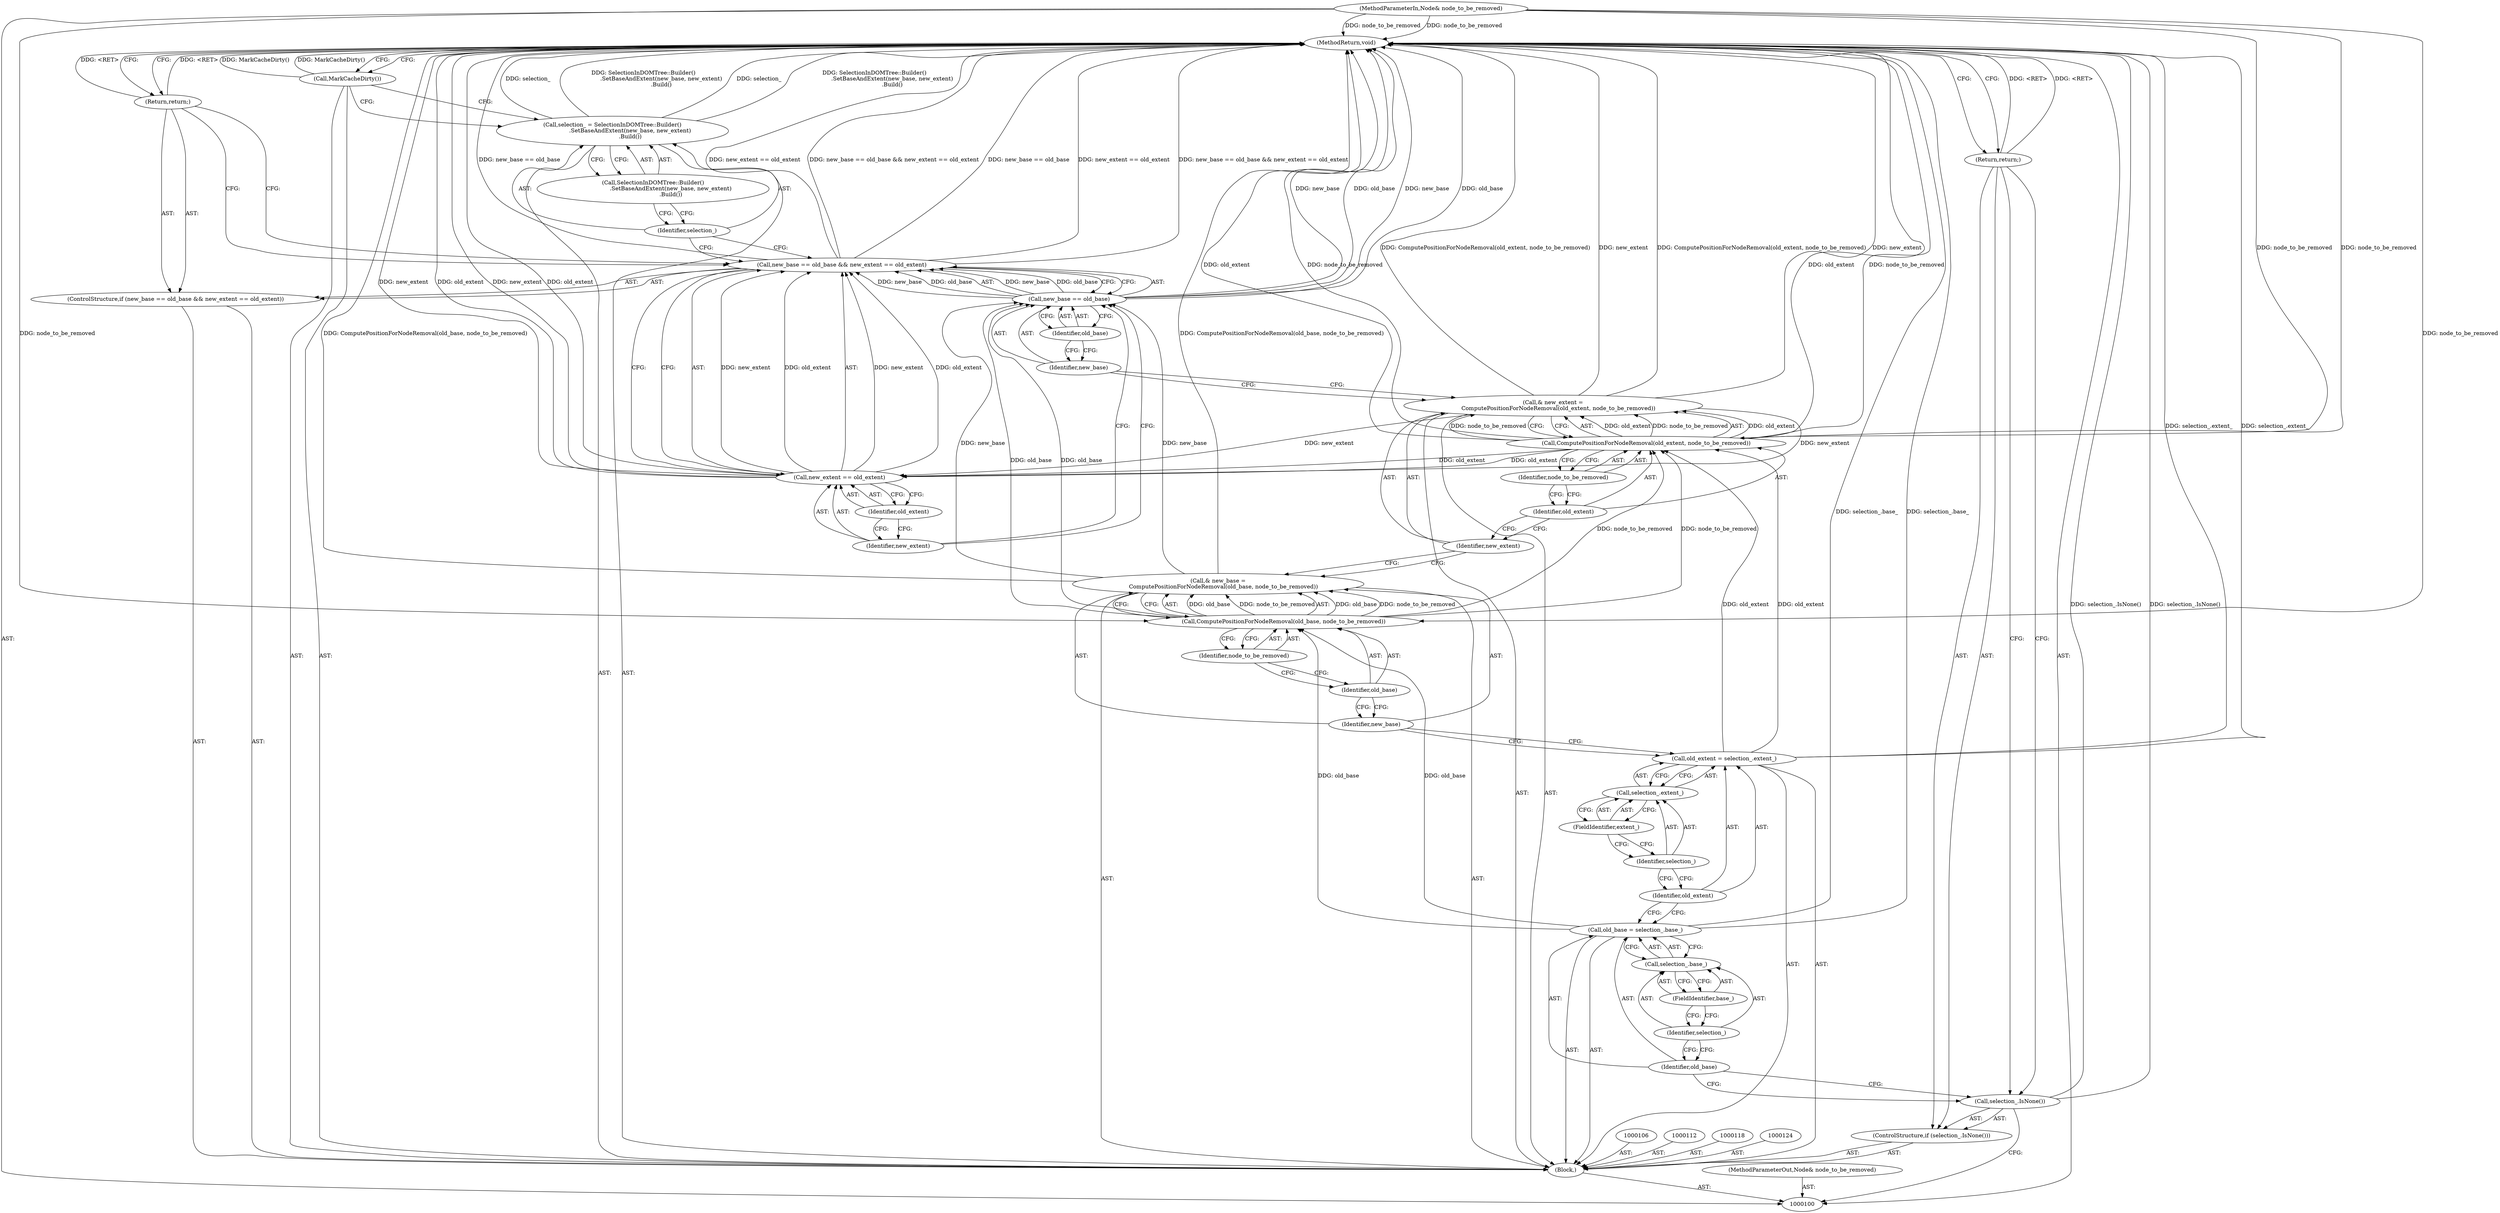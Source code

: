 digraph "0_Chrome_33827275411b33371e7bb750cce20f11de85002d_11" {
"1000143" [label="(MethodReturn,void)"];
"1000101" [label="(MethodParameterIn,Node& node_to_be_removed)"];
"1000184" [label="(MethodParameterOut,Node& node_to_be_removed)"];
"1000102" [label="(Block,)"];
"1000134" [label="(Identifier,old_base)"];
"1000130" [label="(ControlStructure,if (new_base == old_base && new_extent == old_extent))"];
"1000135" [label="(Call,new_extent == old_extent)"];
"1000136" [label="(Identifier,new_extent)"];
"1000137" [label="(Identifier,old_extent)"];
"1000131" [label="(Call,new_base == old_base && new_extent == old_extent)"];
"1000132" [label="(Call,new_base == old_base)"];
"1000133" [label="(Identifier,new_base)"];
"1000138" [label="(Return,return;)"];
"1000141" [label="(Call,SelectionInDOMTree::Builder()\n                    .SetBaseAndExtent(new_base, new_extent)\n                    .Build())"];
"1000139" [label="(Call,selection_ = SelectionInDOMTree::Builder()\n                    .SetBaseAndExtent(new_base, new_extent)\n                    .Build())"];
"1000140" [label="(Identifier,selection_)"];
"1000142" [label="(Call,MarkCacheDirty())"];
"1000103" [label="(ControlStructure,if (selection_.IsNone()))"];
"1000104" [label="(Call,selection_.IsNone())"];
"1000105" [label="(Return,return;)"];
"1000107" [label="(Call,old_base = selection_.base_)"];
"1000108" [label="(Identifier,old_base)"];
"1000109" [label="(Call,selection_.base_)"];
"1000110" [label="(Identifier,selection_)"];
"1000111" [label="(FieldIdentifier,base_)"];
"1000113" [label="(Call,old_extent = selection_.extent_)"];
"1000114" [label="(Identifier,old_extent)"];
"1000115" [label="(Call,selection_.extent_)"];
"1000116" [label="(Identifier,selection_)"];
"1000117" [label="(FieldIdentifier,extent_)"];
"1000119" [label="(Call,& new_base =\n      ComputePositionForNodeRemoval(old_base, node_to_be_removed))"];
"1000120" [label="(Identifier,new_base)"];
"1000122" [label="(Identifier,old_base)"];
"1000123" [label="(Identifier,node_to_be_removed)"];
"1000121" [label="(Call,ComputePositionForNodeRemoval(old_base, node_to_be_removed))"];
"1000125" [label="(Call,& new_extent =\n      ComputePositionForNodeRemoval(old_extent, node_to_be_removed))"];
"1000126" [label="(Identifier,new_extent)"];
"1000128" [label="(Identifier,old_extent)"];
"1000129" [label="(Identifier,node_to_be_removed)"];
"1000127" [label="(Call,ComputePositionForNodeRemoval(old_extent, node_to_be_removed))"];
"1000143" -> "1000100"  [label="AST: "];
"1000143" -> "1000105"  [label="CFG: "];
"1000143" -> "1000138"  [label="CFG: "];
"1000143" -> "1000142"  [label="CFG: "];
"1000125" -> "1000143"  [label="DDG: new_extent"];
"1000125" -> "1000143"  [label="DDG: ComputePositionForNodeRemoval(old_extent, node_to_be_removed)"];
"1000142" -> "1000143"  [label="DDG: MarkCacheDirty()"];
"1000104" -> "1000143"  [label="DDG: selection_.IsNone()"];
"1000139" -> "1000143"  [label="DDG: selection_"];
"1000139" -> "1000143"  [label="DDG: SelectionInDOMTree::Builder()\n                    .SetBaseAndExtent(new_base, new_extent)\n                    .Build()"];
"1000132" -> "1000143"  [label="DDG: new_base"];
"1000132" -> "1000143"  [label="DDG: old_base"];
"1000135" -> "1000143"  [label="DDG: new_extent"];
"1000135" -> "1000143"  [label="DDG: old_extent"];
"1000127" -> "1000143"  [label="DDG: old_extent"];
"1000127" -> "1000143"  [label="DDG: node_to_be_removed"];
"1000131" -> "1000143"  [label="DDG: new_base == old_base && new_extent == old_extent"];
"1000131" -> "1000143"  [label="DDG: new_base == old_base"];
"1000131" -> "1000143"  [label="DDG: new_extent == old_extent"];
"1000113" -> "1000143"  [label="DDG: selection_.extent_"];
"1000119" -> "1000143"  [label="DDG: ComputePositionForNodeRemoval(old_base, node_to_be_removed)"];
"1000101" -> "1000143"  [label="DDG: node_to_be_removed"];
"1000107" -> "1000143"  [label="DDG: selection_.base_"];
"1000138" -> "1000143"  [label="DDG: <RET>"];
"1000105" -> "1000143"  [label="DDG: <RET>"];
"1000101" -> "1000100"  [label="AST: "];
"1000101" -> "1000143"  [label="DDG: node_to_be_removed"];
"1000101" -> "1000121"  [label="DDG: node_to_be_removed"];
"1000101" -> "1000127"  [label="DDG: node_to_be_removed"];
"1000184" -> "1000100"  [label="AST: "];
"1000102" -> "1000100"  [label="AST: "];
"1000103" -> "1000102"  [label="AST: "];
"1000106" -> "1000102"  [label="AST: "];
"1000107" -> "1000102"  [label="AST: "];
"1000112" -> "1000102"  [label="AST: "];
"1000113" -> "1000102"  [label="AST: "];
"1000118" -> "1000102"  [label="AST: "];
"1000119" -> "1000102"  [label="AST: "];
"1000124" -> "1000102"  [label="AST: "];
"1000125" -> "1000102"  [label="AST: "];
"1000130" -> "1000102"  [label="AST: "];
"1000139" -> "1000102"  [label="AST: "];
"1000142" -> "1000102"  [label="AST: "];
"1000134" -> "1000132"  [label="AST: "];
"1000134" -> "1000133"  [label="CFG: "];
"1000132" -> "1000134"  [label="CFG: "];
"1000130" -> "1000102"  [label="AST: "];
"1000131" -> "1000130"  [label="AST: "];
"1000138" -> "1000130"  [label="AST: "];
"1000135" -> "1000131"  [label="AST: "];
"1000135" -> "1000137"  [label="CFG: "];
"1000136" -> "1000135"  [label="AST: "];
"1000137" -> "1000135"  [label="AST: "];
"1000131" -> "1000135"  [label="CFG: "];
"1000135" -> "1000143"  [label="DDG: new_extent"];
"1000135" -> "1000143"  [label="DDG: old_extent"];
"1000135" -> "1000131"  [label="DDG: new_extent"];
"1000135" -> "1000131"  [label="DDG: old_extent"];
"1000125" -> "1000135"  [label="DDG: new_extent"];
"1000127" -> "1000135"  [label="DDG: old_extent"];
"1000136" -> "1000135"  [label="AST: "];
"1000136" -> "1000132"  [label="CFG: "];
"1000137" -> "1000136"  [label="CFG: "];
"1000137" -> "1000135"  [label="AST: "];
"1000137" -> "1000136"  [label="CFG: "];
"1000135" -> "1000137"  [label="CFG: "];
"1000131" -> "1000130"  [label="AST: "];
"1000131" -> "1000132"  [label="CFG: "];
"1000131" -> "1000135"  [label="CFG: "];
"1000132" -> "1000131"  [label="AST: "];
"1000135" -> "1000131"  [label="AST: "];
"1000138" -> "1000131"  [label="CFG: "];
"1000140" -> "1000131"  [label="CFG: "];
"1000131" -> "1000143"  [label="DDG: new_base == old_base && new_extent == old_extent"];
"1000131" -> "1000143"  [label="DDG: new_base == old_base"];
"1000131" -> "1000143"  [label="DDG: new_extent == old_extent"];
"1000132" -> "1000131"  [label="DDG: new_base"];
"1000132" -> "1000131"  [label="DDG: old_base"];
"1000135" -> "1000131"  [label="DDG: new_extent"];
"1000135" -> "1000131"  [label="DDG: old_extent"];
"1000132" -> "1000131"  [label="AST: "];
"1000132" -> "1000134"  [label="CFG: "];
"1000133" -> "1000132"  [label="AST: "];
"1000134" -> "1000132"  [label="AST: "];
"1000136" -> "1000132"  [label="CFG: "];
"1000131" -> "1000132"  [label="CFG: "];
"1000132" -> "1000143"  [label="DDG: new_base"];
"1000132" -> "1000143"  [label="DDG: old_base"];
"1000132" -> "1000131"  [label="DDG: new_base"];
"1000132" -> "1000131"  [label="DDG: old_base"];
"1000119" -> "1000132"  [label="DDG: new_base"];
"1000121" -> "1000132"  [label="DDG: old_base"];
"1000133" -> "1000132"  [label="AST: "];
"1000133" -> "1000125"  [label="CFG: "];
"1000134" -> "1000133"  [label="CFG: "];
"1000138" -> "1000130"  [label="AST: "];
"1000138" -> "1000131"  [label="CFG: "];
"1000143" -> "1000138"  [label="CFG: "];
"1000138" -> "1000143"  [label="DDG: <RET>"];
"1000141" -> "1000139"  [label="AST: "];
"1000141" -> "1000140"  [label="CFG: "];
"1000139" -> "1000141"  [label="CFG: "];
"1000139" -> "1000102"  [label="AST: "];
"1000139" -> "1000141"  [label="CFG: "];
"1000140" -> "1000139"  [label="AST: "];
"1000141" -> "1000139"  [label="AST: "];
"1000142" -> "1000139"  [label="CFG: "];
"1000139" -> "1000143"  [label="DDG: selection_"];
"1000139" -> "1000143"  [label="DDG: SelectionInDOMTree::Builder()\n                    .SetBaseAndExtent(new_base, new_extent)\n                    .Build()"];
"1000140" -> "1000139"  [label="AST: "];
"1000140" -> "1000131"  [label="CFG: "];
"1000141" -> "1000140"  [label="CFG: "];
"1000142" -> "1000102"  [label="AST: "];
"1000142" -> "1000139"  [label="CFG: "];
"1000143" -> "1000142"  [label="CFG: "];
"1000142" -> "1000143"  [label="DDG: MarkCacheDirty()"];
"1000103" -> "1000102"  [label="AST: "];
"1000104" -> "1000103"  [label="AST: "];
"1000105" -> "1000103"  [label="AST: "];
"1000104" -> "1000103"  [label="AST: "];
"1000104" -> "1000100"  [label="CFG: "];
"1000105" -> "1000104"  [label="CFG: "];
"1000108" -> "1000104"  [label="CFG: "];
"1000104" -> "1000143"  [label="DDG: selection_.IsNone()"];
"1000105" -> "1000103"  [label="AST: "];
"1000105" -> "1000104"  [label="CFG: "];
"1000143" -> "1000105"  [label="CFG: "];
"1000105" -> "1000143"  [label="DDG: <RET>"];
"1000107" -> "1000102"  [label="AST: "];
"1000107" -> "1000109"  [label="CFG: "];
"1000108" -> "1000107"  [label="AST: "];
"1000109" -> "1000107"  [label="AST: "];
"1000114" -> "1000107"  [label="CFG: "];
"1000107" -> "1000143"  [label="DDG: selection_.base_"];
"1000107" -> "1000121"  [label="DDG: old_base"];
"1000108" -> "1000107"  [label="AST: "];
"1000108" -> "1000104"  [label="CFG: "];
"1000110" -> "1000108"  [label="CFG: "];
"1000109" -> "1000107"  [label="AST: "];
"1000109" -> "1000111"  [label="CFG: "];
"1000110" -> "1000109"  [label="AST: "];
"1000111" -> "1000109"  [label="AST: "];
"1000107" -> "1000109"  [label="CFG: "];
"1000110" -> "1000109"  [label="AST: "];
"1000110" -> "1000108"  [label="CFG: "];
"1000111" -> "1000110"  [label="CFG: "];
"1000111" -> "1000109"  [label="AST: "];
"1000111" -> "1000110"  [label="CFG: "];
"1000109" -> "1000111"  [label="CFG: "];
"1000113" -> "1000102"  [label="AST: "];
"1000113" -> "1000115"  [label="CFG: "];
"1000114" -> "1000113"  [label="AST: "];
"1000115" -> "1000113"  [label="AST: "];
"1000120" -> "1000113"  [label="CFG: "];
"1000113" -> "1000143"  [label="DDG: selection_.extent_"];
"1000113" -> "1000127"  [label="DDG: old_extent"];
"1000114" -> "1000113"  [label="AST: "];
"1000114" -> "1000107"  [label="CFG: "];
"1000116" -> "1000114"  [label="CFG: "];
"1000115" -> "1000113"  [label="AST: "];
"1000115" -> "1000117"  [label="CFG: "];
"1000116" -> "1000115"  [label="AST: "];
"1000117" -> "1000115"  [label="AST: "];
"1000113" -> "1000115"  [label="CFG: "];
"1000116" -> "1000115"  [label="AST: "];
"1000116" -> "1000114"  [label="CFG: "];
"1000117" -> "1000116"  [label="CFG: "];
"1000117" -> "1000115"  [label="AST: "];
"1000117" -> "1000116"  [label="CFG: "];
"1000115" -> "1000117"  [label="CFG: "];
"1000119" -> "1000102"  [label="AST: "];
"1000119" -> "1000121"  [label="CFG: "];
"1000120" -> "1000119"  [label="AST: "];
"1000121" -> "1000119"  [label="AST: "];
"1000126" -> "1000119"  [label="CFG: "];
"1000119" -> "1000143"  [label="DDG: ComputePositionForNodeRemoval(old_base, node_to_be_removed)"];
"1000121" -> "1000119"  [label="DDG: old_base"];
"1000121" -> "1000119"  [label="DDG: node_to_be_removed"];
"1000119" -> "1000132"  [label="DDG: new_base"];
"1000120" -> "1000119"  [label="AST: "];
"1000120" -> "1000113"  [label="CFG: "];
"1000122" -> "1000120"  [label="CFG: "];
"1000122" -> "1000121"  [label="AST: "];
"1000122" -> "1000120"  [label="CFG: "];
"1000123" -> "1000122"  [label="CFG: "];
"1000123" -> "1000121"  [label="AST: "];
"1000123" -> "1000122"  [label="CFG: "];
"1000121" -> "1000123"  [label="CFG: "];
"1000121" -> "1000119"  [label="AST: "];
"1000121" -> "1000123"  [label="CFG: "];
"1000122" -> "1000121"  [label="AST: "];
"1000123" -> "1000121"  [label="AST: "];
"1000119" -> "1000121"  [label="CFG: "];
"1000121" -> "1000119"  [label="DDG: old_base"];
"1000121" -> "1000119"  [label="DDG: node_to_be_removed"];
"1000107" -> "1000121"  [label="DDG: old_base"];
"1000101" -> "1000121"  [label="DDG: node_to_be_removed"];
"1000121" -> "1000127"  [label="DDG: node_to_be_removed"];
"1000121" -> "1000132"  [label="DDG: old_base"];
"1000125" -> "1000102"  [label="AST: "];
"1000125" -> "1000127"  [label="CFG: "];
"1000126" -> "1000125"  [label="AST: "];
"1000127" -> "1000125"  [label="AST: "];
"1000133" -> "1000125"  [label="CFG: "];
"1000125" -> "1000143"  [label="DDG: new_extent"];
"1000125" -> "1000143"  [label="DDG: ComputePositionForNodeRemoval(old_extent, node_to_be_removed)"];
"1000127" -> "1000125"  [label="DDG: old_extent"];
"1000127" -> "1000125"  [label="DDG: node_to_be_removed"];
"1000125" -> "1000135"  [label="DDG: new_extent"];
"1000126" -> "1000125"  [label="AST: "];
"1000126" -> "1000119"  [label="CFG: "];
"1000128" -> "1000126"  [label="CFG: "];
"1000128" -> "1000127"  [label="AST: "];
"1000128" -> "1000126"  [label="CFG: "];
"1000129" -> "1000128"  [label="CFG: "];
"1000129" -> "1000127"  [label="AST: "];
"1000129" -> "1000128"  [label="CFG: "];
"1000127" -> "1000129"  [label="CFG: "];
"1000127" -> "1000125"  [label="AST: "];
"1000127" -> "1000129"  [label="CFG: "];
"1000128" -> "1000127"  [label="AST: "];
"1000129" -> "1000127"  [label="AST: "];
"1000125" -> "1000127"  [label="CFG: "];
"1000127" -> "1000143"  [label="DDG: old_extent"];
"1000127" -> "1000143"  [label="DDG: node_to_be_removed"];
"1000127" -> "1000125"  [label="DDG: old_extent"];
"1000127" -> "1000125"  [label="DDG: node_to_be_removed"];
"1000113" -> "1000127"  [label="DDG: old_extent"];
"1000121" -> "1000127"  [label="DDG: node_to_be_removed"];
"1000101" -> "1000127"  [label="DDG: node_to_be_removed"];
"1000127" -> "1000135"  [label="DDG: old_extent"];
}
